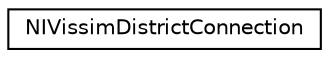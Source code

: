 digraph "Graphical Class Hierarchy"
{
  edge [fontname="Helvetica",fontsize="10",labelfontname="Helvetica",labelfontsize="10"];
  node [fontname="Helvetica",fontsize="10",shape=record];
  rankdir="LR";
  Node0 [label="NIVissimDistrictConnection",height=0.2,width=0.4,color="black", fillcolor="white", style="filled",URL="$d9/d07/class_n_i_vissim_district_connection.html"];
}
